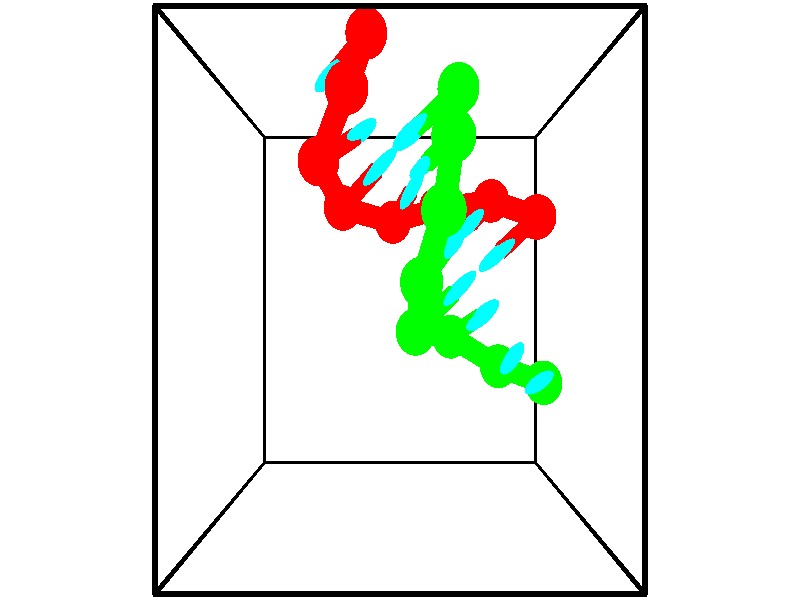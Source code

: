 // switches for output
#declare DRAW_BASES = 1; // possible values are 0, 1; only relevant for DNA ribbons
#declare DRAW_BASES_TYPE = 3; // possible values are 1, 2, 3; only relevant for DNA ribbons
#declare DRAW_FOG = 0; // set to 1 to enable fog

#include "colors.inc"

#include "transforms.inc"
background { rgb <1, 1, 1>}

#default {
   normal{
       ripples 0.25
       frequency 0.20
       turbulence 0.2
       lambda 5
   }
	finish {
		phong 0.1
		phong_size 40.
	}
}

// original window dimensions: 1024x640


// camera settings

camera {
	sky <-0, 1, 0>
	up <-0, 1, 0>
	right 1.6 * <1, 0, 0>
	location <2.5, 2.5, 11.1562>
	look_at <2.5, 2.5, 2.5>
	direction <0, 0, -8.6562>
	angle 67.0682
}


# declare cpy_camera_pos = <2.5, 2.5, 11.1562>;
# if (DRAW_FOG = 1)
fog {
	fog_type 2
	up vnormalize(cpy_camera_pos)
	color rgbt<1,1,1,0.3>
	distance 1e-5
	fog_alt 3e-3
	fog_offset 4
}
# end


// LIGHTS

# declare lum = 6;
global_settings {
	ambient_light rgb lum * <0.05, 0.05, 0.05>
	max_trace_level 15
}# declare cpy_direct_light_amount = 0.25;
light_source
{	1000 * <-1, -1, 1>,
	rgb lum * cpy_direct_light_amount
	parallel
}

light_source
{	1000 * <1, 1, -1>,
	rgb lum * cpy_direct_light_amount
	parallel
}

// strand 0

// nucleotide -1

// particle -1
sphere {
	<2.095615, 5.167610, 3.912501> 0.250000
	pigment { color rgbt <1,0,0,0> }
	no_shadow
}
cylinder {
	<1.831329, 5.009960, 3.656963>,  <1.672758, 4.915370, 3.503641>, 0.100000
	pigment { color rgbt <1,0,0,0> }
	no_shadow
}
cylinder {
	<1.831329, 5.009960, 3.656963>,  <2.095615, 5.167610, 3.912501>, 0.100000
	pigment { color rgbt <1,0,0,0> }
	no_shadow
}

// particle -1
sphere {
	<1.831329, 5.009960, 3.656963> 0.100000
	pigment { color rgbt <1,0,0,0> }
	no_shadow
}
sphere {
	0, 1
	scale<0.080000,0.200000,0.300000>
	matrix <0.510656, -0.859782, 0.002292,
		-0.550170, -0.324715, 0.769333,
		-0.660714, -0.394125, -0.638844,
		1.633115, 4.891723, 3.465310>
	pigment { color rgbt <0,1,1,0> }
	no_shadow
}
cylinder {
	<1.887816, 4.525512, 4.237819>,  <2.095615, 5.167610, 3.912501>, 0.130000
	pigment { color rgbt <1,0,0,0> }
	no_shadow
}

// nucleotide -1

// particle -1
sphere {
	<1.887816, 4.525512, 4.237819> 0.250000
	pigment { color rgbt <1,0,0,0> }
	no_shadow
}
cylinder {
	<1.802204, 4.541248, 3.847405>,  <1.750837, 4.550690, 3.613157>, 0.100000
	pigment { color rgbt <1,0,0,0> }
	no_shadow
}
cylinder {
	<1.802204, 4.541248, 3.847405>,  <1.887816, 4.525512, 4.237819>, 0.100000
	pigment { color rgbt <1,0,0,0> }
	no_shadow
}

// particle -1
sphere {
	<1.802204, 4.541248, 3.847405> 0.100000
	pigment { color rgbt <1,0,0,0> }
	no_shadow
}
sphere {
	0, 1
	scale<0.080000,0.200000,0.300000>
	matrix <0.587458, -0.793120, -0.160790,
		-0.780438, -0.607793, 0.146641,
		-0.214031, 0.039341, -0.976034,
		1.737995, 4.553051, 3.554595>
	pigment { color rgbt <0,1,1,0> }
	no_shadow
}
cylinder {
	<1.514528, 3.897710, 3.853109>,  <1.887816, 4.525512, 4.237819>, 0.130000
	pigment { color rgbt <1,0,0,0> }
	no_shadow
}

// nucleotide -1

// particle -1
sphere {
	<1.514528, 3.897710, 3.853109> 0.250000
	pigment { color rgbt <1,0,0,0> }
	no_shadow
}
cylinder {
	<1.778931, 4.103405, 3.634520>,  <1.937572, 4.226822, 3.503367>, 0.100000
	pigment { color rgbt <1,0,0,0> }
	no_shadow
}
cylinder {
	<1.778931, 4.103405, 3.634520>,  <1.514528, 3.897710, 3.853109>, 0.100000
	pigment { color rgbt <1,0,0,0> }
	no_shadow
}

// particle -1
sphere {
	<1.778931, 4.103405, 3.634520> 0.100000
	pigment { color rgbt <1,0,0,0> }
	no_shadow
}
sphere {
	0, 1
	scale<0.080000,0.200000,0.300000>
	matrix <0.629217, -0.776640, 0.030264,
		-0.408849, -0.363854, -0.836930,
		0.661006, 0.514237, -0.546472,
		1.977232, 4.257676, 3.470578>
	pigment { color rgbt <0,1,1,0> }
	no_shadow
}
cylinder {
	<1.742841, 3.515103, 3.166753>,  <1.514528, 3.897710, 3.853109>, 0.130000
	pigment { color rgbt <1,0,0,0> }
	no_shadow
}

// nucleotide -1

// particle -1
sphere {
	<1.742841, 3.515103, 3.166753> 0.250000
	pigment { color rgbt <1,0,0,0> }
	no_shadow
}
cylinder {
	<2.026440, 3.742153, 3.334145>,  <2.196599, 3.878383, 3.434580>, 0.100000
	pigment { color rgbt <1,0,0,0> }
	no_shadow
}
cylinder {
	<2.026440, 3.742153, 3.334145>,  <1.742841, 3.515103, 3.166753>, 0.100000
	pigment { color rgbt <1,0,0,0> }
	no_shadow
}

// particle -1
sphere {
	<2.026440, 3.742153, 3.334145> 0.100000
	pigment { color rgbt <1,0,0,0> }
	no_shadow
}
sphere {
	0, 1
	scale<0.080000,0.200000,0.300000>
	matrix <0.675068, -0.717918, -0.169932,
		0.203976, 0.402984, -0.892187,
		0.708997, 0.567625, 0.418480,
		2.239139, 3.912441, 3.459688>
	pigment { color rgbt <0,1,1,0> }
	no_shadow
}
cylinder {
	<2.398832, 3.405341, 2.711459>,  <1.742841, 3.515103, 3.166753>, 0.130000
	pigment { color rgbt <1,0,0,0> }
	no_shadow
}

// nucleotide -1

// particle -1
sphere {
	<2.398832, 3.405341, 2.711459> 0.250000
	pigment { color rgbt <1,0,0,0> }
	no_shadow
}
cylinder {
	<2.542301, 3.566303, 3.048368>,  <2.628382, 3.662881, 3.250514>, 0.100000
	pigment { color rgbt <1,0,0,0> }
	no_shadow
}
cylinder {
	<2.542301, 3.566303, 3.048368>,  <2.398832, 3.405341, 2.711459>, 0.100000
	pigment { color rgbt <1,0,0,0> }
	no_shadow
}

// particle -1
sphere {
	<2.542301, 3.566303, 3.048368> 0.100000
	pigment { color rgbt <1,0,0,0> }
	no_shadow
}
sphere {
	0, 1
	scale<0.080000,0.200000,0.300000>
	matrix <0.820261, -0.566562, -0.078617,
		0.445564, 0.719081, -0.533287,
		0.358672, 0.402406, 0.842273,
		2.649903, 3.687025, 3.301050>
	pigment { color rgbt <0,1,1,0> }
	no_shadow
}
cylinder {
	<3.016631, 3.581629, 2.556263>,  <2.398832, 3.405341, 2.711459>, 0.130000
	pigment { color rgbt <1,0,0,0> }
	no_shadow
}

// nucleotide -1

// particle -1
sphere {
	<3.016631, 3.581629, 2.556263> 0.250000
	pigment { color rgbt <1,0,0,0> }
	no_shadow
}
cylinder {
	<3.021584, 3.551962, 2.955131>,  <3.024555, 3.534162, 3.194451>, 0.100000
	pigment { color rgbt <1,0,0,0> }
	no_shadow
}
cylinder {
	<3.021584, 3.551962, 2.955131>,  <3.016631, 3.581629, 2.556263>, 0.100000
	pigment { color rgbt <1,0,0,0> }
	no_shadow
}

// particle -1
sphere {
	<3.021584, 3.551962, 2.955131> 0.100000
	pigment { color rgbt <1,0,0,0> }
	no_shadow
}
sphere {
	0, 1
	scale<0.080000,0.200000,0.300000>
	matrix <0.874342, -0.483050, -0.046785,
		0.485152, 0.872446, 0.058866,
		0.012382, -0.074167, 0.997169,
		3.025298, 3.529711, 3.254281>
	pigment { color rgbt <0,1,1,0> }
	no_shadow
}
cylinder {
	<3.763194, 3.646451, 2.766838>,  <3.016631, 3.581629, 2.556263>, 0.130000
	pigment { color rgbt <1,0,0,0> }
	no_shadow
}

// nucleotide -1

// particle -1
sphere {
	<3.763194, 3.646451, 2.766838> 0.250000
	pigment { color rgbt <1,0,0,0> }
	no_shadow
}
cylinder {
	<3.563583, 3.460472, 3.059358>,  <3.443817, 3.348885, 3.234869>, 0.100000
	pigment { color rgbt <1,0,0,0> }
	no_shadow
}
cylinder {
	<3.563583, 3.460472, 3.059358>,  <3.763194, 3.646451, 2.766838>, 0.100000
	pigment { color rgbt <1,0,0,0> }
	no_shadow
}

// particle -1
sphere {
	<3.563583, 3.460472, 3.059358> 0.100000
	pigment { color rgbt <1,0,0,0> }
	no_shadow
}
sphere {
	0, 1
	scale<0.080000,0.200000,0.300000>
	matrix <0.677532, -0.735474, -0.005265,
		0.540300, 0.492852, 0.682036,
		-0.499025, -0.464946, 0.731299,
		3.413876, 3.320988, 3.278748>
	pigment { color rgbt <0,1,1,0> }
	no_shadow
}
cylinder {
	<4.314416, 3.415544, 3.161136>,  <3.763194, 3.646451, 2.766838>, 0.130000
	pigment { color rgbt <1,0,0,0> }
	no_shadow
}

// nucleotide -1

// particle -1
sphere {
	<4.314416, 3.415544, 3.161136> 0.250000
	pigment { color rgbt <1,0,0,0> }
	no_shadow
}
cylinder {
	<4.001713, 3.175993, 3.230648>,  <3.814091, 3.032262, 3.272355>, 0.100000
	pigment { color rgbt <1,0,0,0> }
	no_shadow
}
cylinder {
	<4.001713, 3.175993, 3.230648>,  <4.314416, 3.415544, 3.161136>, 0.100000
	pigment { color rgbt <1,0,0,0> }
	no_shadow
}

// particle -1
sphere {
	<4.001713, 3.175993, 3.230648> 0.100000
	pigment { color rgbt <1,0,0,0> }
	no_shadow
}
sphere {
	0, 1
	scale<0.080000,0.200000,0.300000>
	matrix <0.587325, -0.800775, -0.117507,
		0.209532, 0.010203, 0.977749,
		-0.781758, -0.598878, 0.173781,
		3.767185, 2.996330, 3.282782>
	pigment { color rgbt <0,1,1,0> }
	no_shadow
}
// strand 1

// nucleotide -1

// particle -1
sphere {
	<4.444978, 1.564843, 2.966206> 0.250000
	pigment { color rgbt <0,1,0,0> }
	no_shadow
}
cylinder {
	<4.325920, 1.608948, 3.345521>,  <4.254485, 1.635412, 3.573110>, 0.100000
	pigment { color rgbt <0,1,0,0> }
	no_shadow
}
cylinder {
	<4.325920, 1.608948, 3.345521>,  <4.444978, 1.564843, 2.966206>, 0.100000
	pigment { color rgbt <0,1,0,0> }
	no_shadow
}

// particle -1
sphere {
	<4.325920, 1.608948, 3.345521> 0.100000
	pigment { color rgbt <0,1,0,0> }
	no_shadow
}
sphere {
	0, 1
	scale<0.080000,0.200000,0.300000>
	matrix <-0.494392, 0.831935, -0.251913,
		-0.816691, -0.543806, -0.193108,
		-0.297645, 0.110264, 0.948288,
		4.236627, 1.642027, 3.630007>
	pigment { color rgbt <0,1,1,0> }
	no_shadow
}
cylinder {
	<3.849639, 1.741550, 2.860272>,  <4.444978, 1.564843, 2.966206>, 0.130000
	pigment { color rgbt <0,1,0,0> }
	no_shadow
}

// nucleotide -1

// particle -1
sphere {
	<3.849639, 1.741550, 2.860272> 0.250000
	pigment { color rgbt <0,1,0,0> }
	no_shadow
}
cylinder {
	<3.886124, 1.823602, 3.250062>,  <3.908015, 1.872833, 3.483936>, 0.100000
	pigment { color rgbt <0,1,0,0> }
	no_shadow
}
cylinder {
	<3.886124, 1.823602, 3.250062>,  <3.849639, 1.741550, 2.860272>, 0.100000
	pigment { color rgbt <0,1,0,0> }
	no_shadow
}

// particle -1
sphere {
	<3.886124, 1.823602, 3.250062> 0.100000
	pigment { color rgbt <0,1,0,0> }
	no_shadow
}
sphere {
	0, 1
	scale<0.080000,0.200000,0.300000>
	matrix <-0.795018, 0.604284, -0.052788,
		-0.599689, -0.769911, 0.218199,
		0.091212, 0.205128, 0.974476,
		3.913487, 1.885140, 3.542405>
	pigment { color rgbt <0,1,1,0> }
	no_shadow
}
cylinder {
	<3.190541, 2.082327, 2.897627>,  <3.849639, 1.741550, 2.860272>, 0.130000
	pigment { color rgbt <0,1,0,0> }
	no_shadow
}

// nucleotide -1

// particle -1
sphere {
	<3.190541, 2.082327, 2.897627> 0.250000
	pigment { color rgbt <0,1,0,0> }
	no_shadow
}
cylinder {
	<3.396561, 2.227445, 3.208266>,  <3.520172, 2.314515, 3.394650>, 0.100000
	pigment { color rgbt <0,1,0,0> }
	no_shadow
}
cylinder {
	<3.396561, 2.227445, 3.208266>,  <3.190541, 2.082327, 2.897627>, 0.100000
	pigment { color rgbt <0,1,0,0> }
	no_shadow
}

// particle -1
sphere {
	<3.396561, 2.227445, 3.208266> 0.100000
	pigment { color rgbt <0,1,0,0> }
	no_shadow
}
sphere {
	0, 1
	scale<0.080000,0.200000,0.300000>
	matrix <-0.685676, 0.718065, 0.119298,
		-0.514367, -0.593939, 0.618598,
		0.515049, 0.362795, 0.776598,
		3.551075, 2.336283, 3.441246>
	pigment { color rgbt <0,1,1,0> }
	no_shadow
}
cylinder {
	<2.695998, 2.167666, 3.579447>,  <3.190541, 2.082327, 2.897627>, 0.130000
	pigment { color rgbt <0,1,0,0> }
	no_shadow
}

// nucleotide -1

// particle -1
sphere {
	<2.695998, 2.167666, 3.579447> 0.250000
	pigment { color rgbt <0,1,0,0> }
	no_shadow
}
cylinder {
	<3.002495, 2.421225, 3.537403>,  <3.186393, 2.573360, 3.512177>, 0.100000
	pigment { color rgbt <0,1,0,0> }
	no_shadow
}
cylinder {
	<3.002495, 2.421225, 3.537403>,  <2.695998, 2.167666, 3.579447>, 0.100000
	pigment { color rgbt <0,1,0,0> }
	no_shadow
}

// particle -1
sphere {
	<3.002495, 2.421225, 3.537403> 0.100000
	pigment { color rgbt <0,1,0,0> }
	no_shadow
}
sphere {
	0, 1
	scale<0.080000,0.200000,0.300000>
	matrix <-0.629998, 0.773329, 0.071160,
		0.126391, 0.011692, 0.991912,
		0.766242, 0.633897, -0.105108,
		3.232368, 2.611394, 3.505871>
	pigment { color rgbt <0,1,1,0> }
	no_shadow
}
cylinder {
	<2.750963, 2.670224, 4.159120>,  <2.695998, 2.167666, 3.579447>, 0.130000
	pigment { color rgbt <0,1,0,0> }
	no_shadow
}

// nucleotide -1

// particle -1
sphere {
	<2.750963, 2.670224, 4.159120> 0.250000
	pigment { color rgbt <0,1,0,0> }
	no_shadow
}
cylinder {
	<2.944336, 2.881929, 3.880216>,  <3.060360, 3.008953, 3.712873>, 0.100000
	pigment { color rgbt <0,1,0,0> }
	no_shadow
}
cylinder {
	<2.944336, 2.881929, 3.880216>,  <2.750963, 2.670224, 4.159120>, 0.100000
	pigment { color rgbt <0,1,0,0> }
	no_shadow
}

// particle -1
sphere {
	<2.944336, 2.881929, 3.880216> 0.100000
	pigment { color rgbt <0,1,0,0> }
	no_shadow
}
sphere {
	0, 1
	scale<0.080000,0.200000,0.300000>
	matrix <-0.477952, 0.826905, 0.296293,
		0.733385, 0.190019, 0.652717,
		0.483434, 0.529265, -0.697260,
		3.089366, 3.040709, 3.671038>
	pigment { color rgbt <0,1,1,0> }
	no_shadow
}
cylinder {
	<2.983325, 3.324951, 4.503602>,  <2.750963, 2.670224, 4.159120>, 0.130000
	pigment { color rgbt <0,1,0,0> }
	no_shadow
}

// nucleotide -1

// particle -1
sphere {
	<2.983325, 3.324951, 4.503602> 0.250000
	pigment { color rgbt <0,1,0,0> }
	no_shadow
}
cylinder {
	<2.978157, 3.384991, 4.108168>,  <2.975057, 3.421015, 3.870907>, 0.100000
	pigment { color rgbt <0,1,0,0> }
	no_shadow
}
cylinder {
	<2.978157, 3.384991, 4.108168>,  <2.983325, 3.324951, 4.503602>, 0.100000
	pigment { color rgbt <0,1,0,0> }
	no_shadow
}

// particle -1
sphere {
	<2.978157, 3.384991, 4.108168> 0.100000
	pigment { color rgbt <0,1,0,0> }
	no_shadow
}
sphere {
	0, 1
	scale<0.080000,0.200000,0.300000>
	matrix <-0.486316, 0.862917, 0.137373,
		0.873688, 0.482540, 0.061848,
		-0.012919, 0.150099, -0.988587,
		2.974282, 3.430020, 3.811592>
	pigment { color rgbt <0,1,1,0> }
	no_shadow
}
cylinder {
	<3.097768, 4.021117, 4.442718>,  <2.983325, 3.324951, 4.503602>, 0.130000
	pigment { color rgbt <0,1,0,0> }
	no_shadow
}

// nucleotide -1

// particle -1
sphere {
	<3.097768, 4.021117, 4.442718> 0.250000
	pigment { color rgbt <0,1,0,0> }
	no_shadow
}
cylinder {
	<2.935989, 3.937483, 4.086581>,  <2.838922, 3.887302, 3.872900>, 0.100000
	pigment { color rgbt <0,1,0,0> }
	no_shadow
}
cylinder {
	<2.935989, 3.937483, 4.086581>,  <3.097768, 4.021117, 4.442718>, 0.100000
	pigment { color rgbt <0,1,0,0> }
	no_shadow
}

// particle -1
sphere {
	<2.935989, 3.937483, 4.086581> 0.100000
	pigment { color rgbt <0,1,0,0> }
	no_shadow
}
sphere {
	0, 1
	scale<0.080000,0.200000,0.300000>
	matrix <-0.513132, 0.857725, 0.031670,
		0.757046, 0.469671, -0.454192,
		-0.404447, -0.209085, -0.890340,
		2.814655, 3.874757, 3.819479>
	pigment { color rgbt <0,1,1,0> }
	no_shadow
}
cylinder {
	<3.198969, 4.609933, 3.935287>,  <3.097768, 4.021117, 4.442718>, 0.130000
	pigment { color rgbt <0,1,0,0> }
	no_shadow
}

// nucleotide -1

// particle -1
sphere {
	<3.198969, 4.609933, 3.935287> 0.250000
	pigment { color rgbt <0,1,0,0> }
	no_shadow
}
cylinder {
	<2.887825, 4.389006, 3.815367>,  <2.701139, 4.256449, 3.743415>, 0.100000
	pigment { color rgbt <0,1,0,0> }
	no_shadow
}
cylinder {
	<2.887825, 4.389006, 3.815367>,  <3.198969, 4.609933, 3.935287>, 0.100000
	pigment { color rgbt <0,1,0,0> }
	no_shadow
}

// particle -1
sphere {
	<2.887825, 4.389006, 3.815367> 0.100000
	pigment { color rgbt <0,1,0,0> }
	no_shadow
}
sphere {
	0, 1
	scale<0.080000,0.200000,0.300000>
	matrix <-0.518712, 0.833597, -0.189880,
		0.354786, 0.007810, -0.934915,
		-0.777859, -0.552318, -0.299800,
		2.654467, 4.223310, 3.725427>
	pigment { color rgbt <0,1,1,0> }
	no_shadow
}
// box output
cylinder {
	<0.000000, 0.000000, 0.000000>,  <5.000000, 0.000000, 0.000000>, 0.025000
	pigment { color rgbt <0,0,0,0> }
	no_shadow
}
cylinder {
	<0.000000, 0.000000, 0.000000>,  <0.000000, 5.000000, 0.000000>, 0.025000
	pigment { color rgbt <0,0,0,0> }
	no_shadow
}
cylinder {
	<0.000000, 0.000000, 0.000000>,  <0.000000, 0.000000, 5.000000>, 0.025000
	pigment { color rgbt <0,0,0,0> }
	no_shadow
}
cylinder {
	<5.000000, 5.000000, 5.000000>,  <0.000000, 5.000000, 5.000000>, 0.025000
	pigment { color rgbt <0,0,0,0> }
	no_shadow
}
cylinder {
	<5.000000, 5.000000, 5.000000>,  <5.000000, 0.000000, 5.000000>, 0.025000
	pigment { color rgbt <0,0,0,0> }
	no_shadow
}
cylinder {
	<5.000000, 5.000000, 5.000000>,  <5.000000, 5.000000, 0.000000>, 0.025000
	pigment { color rgbt <0,0,0,0> }
	no_shadow
}
cylinder {
	<0.000000, 0.000000, 5.000000>,  <0.000000, 5.000000, 5.000000>, 0.025000
	pigment { color rgbt <0,0,0,0> }
	no_shadow
}
cylinder {
	<0.000000, 0.000000, 5.000000>,  <5.000000, 0.000000, 5.000000>, 0.025000
	pigment { color rgbt <0,0,0,0> }
	no_shadow
}
cylinder {
	<5.000000, 5.000000, 0.000000>,  <0.000000, 5.000000, 0.000000>, 0.025000
	pigment { color rgbt <0,0,0,0> }
	no_shadow
}
cylinder {
	<5.000000, 5.000000, 0.000000>,  <5.000000, 0.000000, 0.000000>, 0.025000
	pigment { color rgbt <0,0,0,0> }
	no_shadow
}
cylinder {
	<5.000000, 0.000000, 5.000000>,  <5.000000, 0.000000, 0.000000>, 0.025000
	pigment { color rgbt <0,0,0,0> }
	no_shadow
}
cylinder {
	<0.000000, 5.000000, 0.000000>,  <0.000000, 5.000000, 5.000000>, 0.025000
	pigment { color rgbt <0,0,0,0> }
	no_shadow
}
// end of box output
